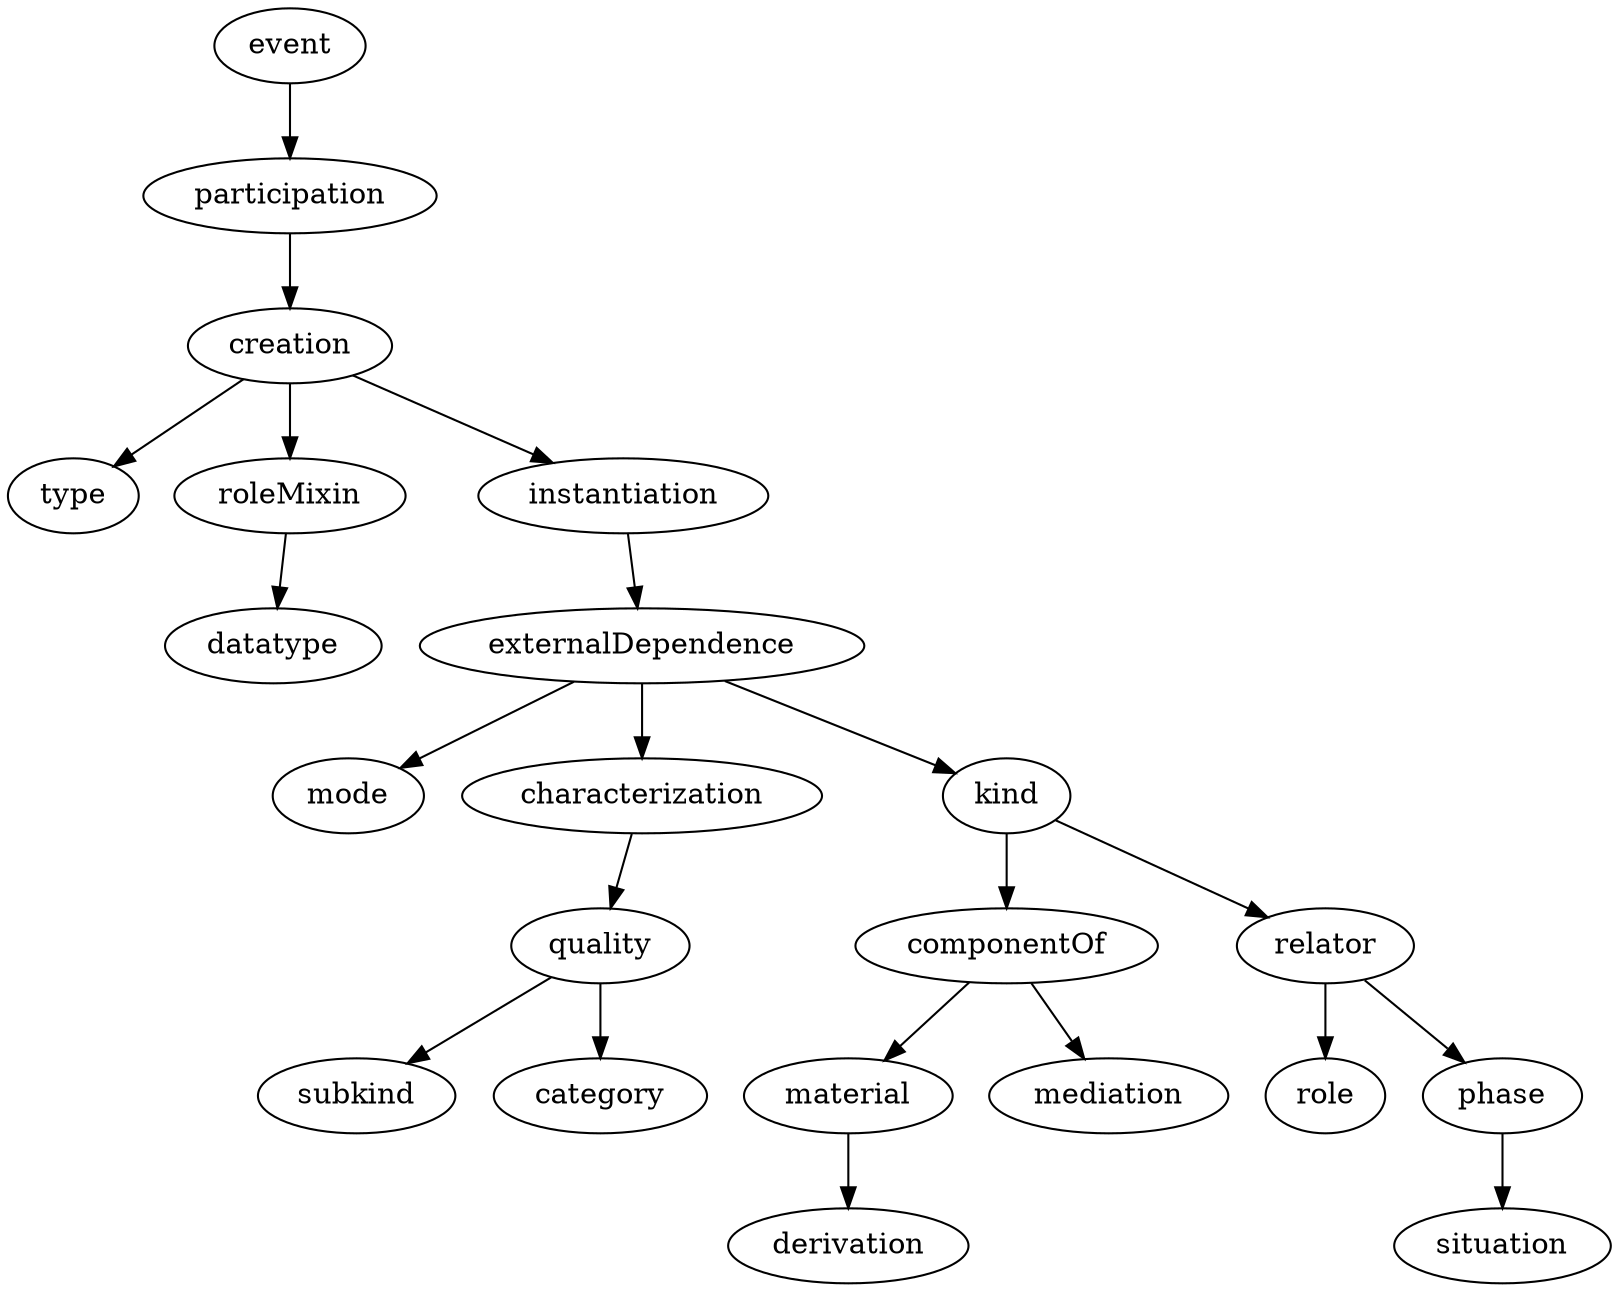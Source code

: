 strict digraph {
event;
participation;
creation;
type;
roleMixin;
instantiation;
externalDependence;
mode;
characterization;
kind;
quality;
subkind;
category;
componentOf;
relator;
material;
mediation;
derivation;
role;
phase;
situation;
datatype;
event -> participation;
participation -> creation;
creation -> type;
creation -> roleMixin;
creation -> instantiation;
roleMixin -> datatype;
instantiation -> externalDependence;
externalDependence -> mode;
externalDependence -> characterization;
externalDependence -> kind;
characterization -> quality;
kind -> componentOf;
kind -> relator;
quality -> subkind;
quality -> category;
componentOf -> material;
componentOf -> mediation;
relator -> role;
relator -> phase;
material -> derivation;
phase -> situation;
}
